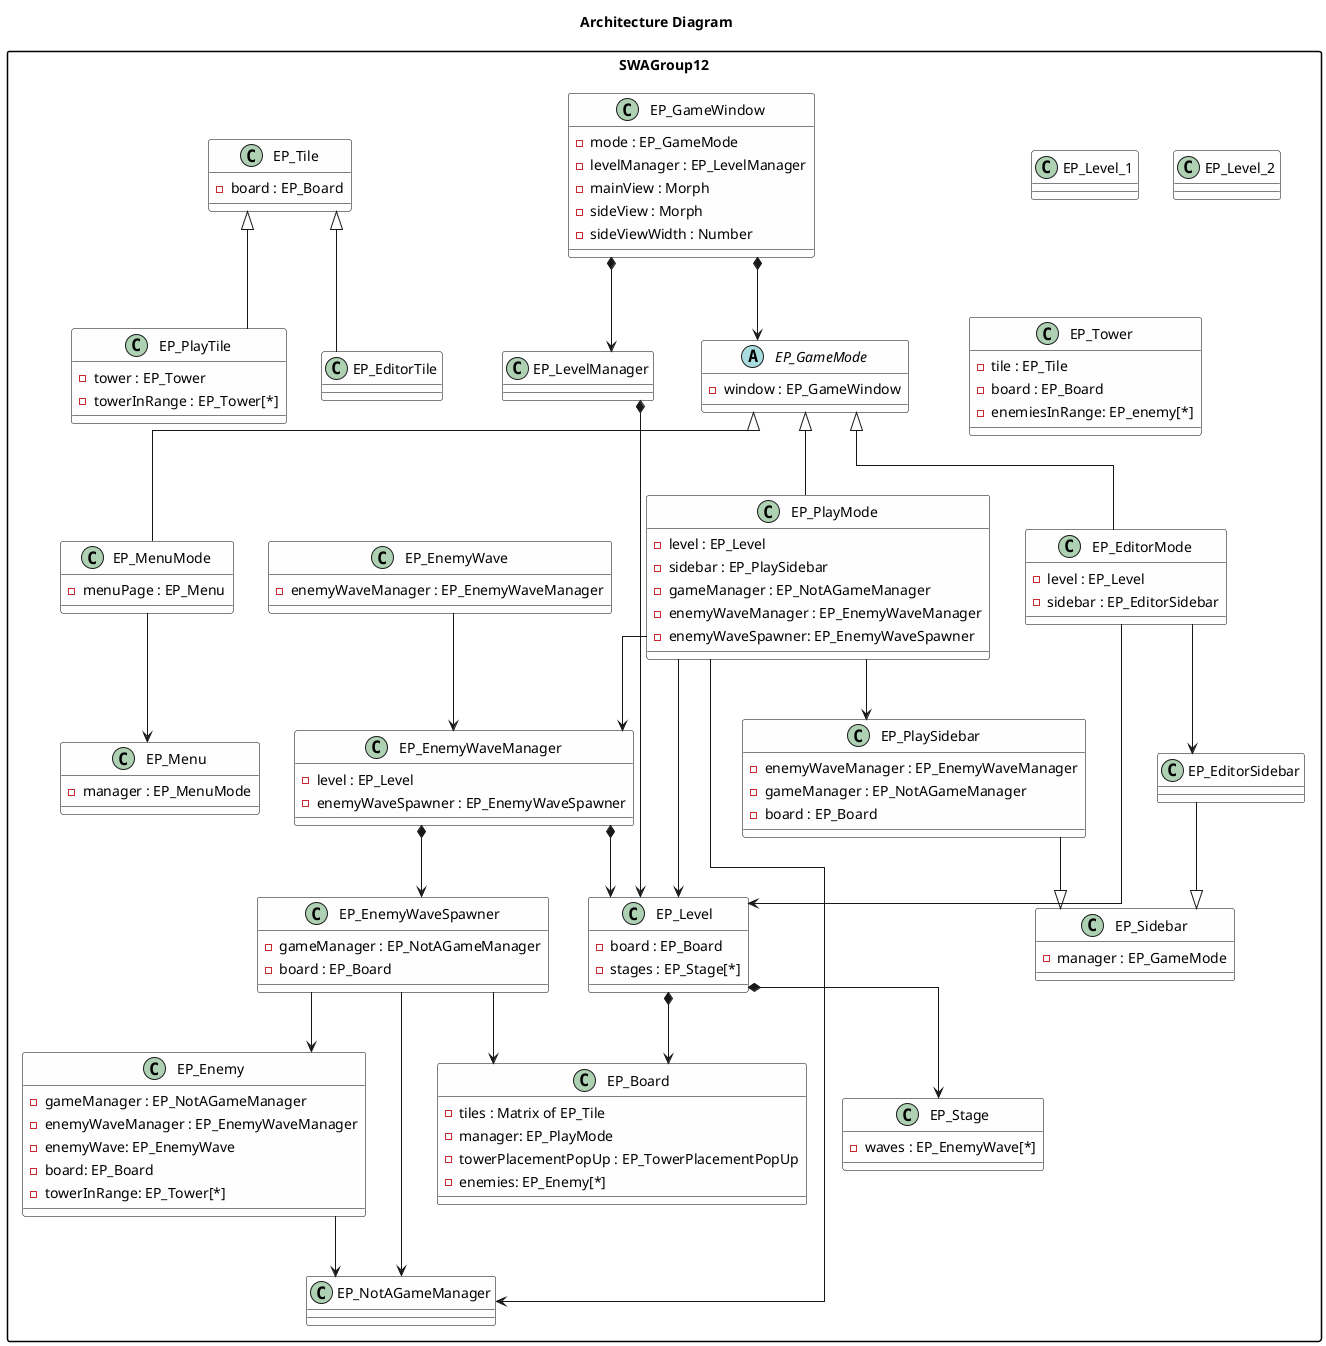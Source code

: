 @startuml

title Architecture Diagram

skinparam linetype ortho
skinparam packageStyle rectangle
skinparam ClassBackgroundColor #FEFEFE
skinparam ClassBorderColor #000000
skinparam Padding 2

package SWAGroup12 {

    class EP_GameWindow {
        -mode : EP_GameMode
        -levelManager : EP_LevelManager
        -mainView : Morph
        -sideView : Morph
        -sideViewWidth : Number
    }

    abstract class EP_GameMode {
        -window : EP_GameWindow
    }

    class EP_MenuMode {
        -menuPage : EP_Menu
    }

    class EP_EditorMode {
        -level : EP_Level
        -sidebar : EP_EditorSidebar
    }

    class EP_PlayMode {
        -level : EP_Level
        -sidebar : EP_PlaySidebar
        -gameManager : EP_NotAGameManager
        -enemyWaveManager : EP_EnemyWaveManager
        -enemyWaveSpawner: EP_EnemyWaveSpawner
    }

    EP_GameMode <|-- EP_MenuMode
    EP_GameMode <|-- EP_EditorMode
    EP_GameMode <|-- EP_PlayMode

    EP_GameWindow *--> EP_GameMode
    EP_GameWindow *--> EP_LevelManager

    class EP_Level {
        -board : EP_Board
        -stages : EP_Stage[*]
    }

    class EP_Level_1 {}
    class EP_Level_2 {}

    EP_LevelManager *--> EP_Level

    class EP_Board {
        -tiles : Matrix of EP_Tile
        -manager: EP_PlayMode
        -towerPlacementPopUp : EP_TowerPlacementPopUp
        -enemies: EP_Enemy[*]
    }

    class EP_Tile {
        -board : EP_Board
    }

    class EP_EditorTile {}
    class EP_PlayTile {
        -tower : EP_Tower
        -towerInRange : EP_Tower[*]
    }

    EP_Tile <|-- EP_EditorTile
    EP_Tile <|-- EP_PlayTile

    EP_Level *--> EP_Board
    EP_Level *--> EP_Stage

    class EP_Stage {
        -waves : EP_EnemyWave[*]
    }

    class EP_Enemy {
        -gameManager : EP_NotAGameManager
        -enemyWaveManager : EP_EnemyWaveManager
        -enemyWave: EP_EnemyWave
        -board: EP_Board
        -towerInRange: EP_Tower[*]
    }

    class EP_EnemyWave {
        -enemyWaveManager : EP_EnemyWaveManager
    }

    class EP_EnemyWaveSpawner {
        -gameManager : EP_NotAGameManager
        -board : EP_Board
    }

    class EP_EnemyWaveManager {
        -level : EP_Level
        -enemyWaveSpawner : EP_EnemyWaveSpawner
    }

    EP_EnemyWaveManager *--> EP_EnemyWaveSpawner
    EP_EnemyWaveManager *--> EP_Level
    EP_EnemyWaveSpawner --> EP_Board
    EP_EnemyWaveSpawner --> EP_NotAGameManager
    EP_EnemyWaveSpawner --> EP_Enemy

    EP_EnemyWave --> EP_EnemyWaveManager
    EP_Enemy --> EP_NotAGameManager

    class EP_Tower {
        -tile : EP_Tile
        -board : EP_Board
        -enemiesInRange: EP_enemy[*]
    }

    class EP_Sidebar {
        -manager : EP_GameMode
    }

    class EP_EditorSidebar {}
    class EP_PlaySidebar {
        -enemyWaveManager : EP_EnemyWaveManager
        -gameManager : EP_NotAGameManager
        -board : EP_Board
    }

    EP_EditorSidebar --|> EP_Sidebar
    EP_PlaySidebar --|> EP_Sidebar

    class EP_Menu {
        -manager : EP_MenuMode
    }

    EP_MenuMode --> EP_Menu

    class EP_NotAGameManager {
    }

    EP_PlayMode --> EP_EnemyWaveManager
    EP_PlayMode --> EP_NotAGameManager

    EP_EditorMode --> EP_Level
    EP_EditorMode --> EP_EditorSidebar

    EP_PlayMode --> EP_Level
    EP_PlayMode --> EP_PlaySidebar

}

@enduml